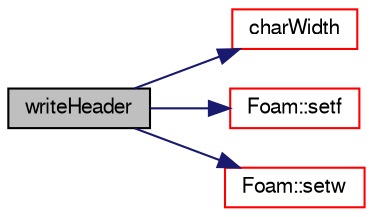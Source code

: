 digraph "writeHeader"
{
  bgcolor="transparent";
  edge [fontname="FreeSans",fontsize="10",labelfontname="FreeSans",labelfontsize="10"];
  node [fontname="FreeSans",fontsize="10",shape=record];
  rankdir="LR";
  Node1798 [label="writeHeader",height=0.2,width=0.4,color="black", fillcolor="grey75", style="filled", fontcolor="black"];
  Node1798 -> Node1799 [color="midnightblue",fontsize="10",style="solid",fontname="FreeSans"];
  Node1799 [label="charWidth",height=0.2,width=0.4,color="red",URL="$a26122.html#a45ae5ac43c2825d7d39acd8b37a3fd0b",tooltip="Return width of character stream output. "];
  Node1798 -> Node1805 [color="midnightblue",fontsize="10",style="solid",fontname="FreeSans"];
  Node1805 [label="Foam::setf",height=0.2,width=0.4,color="red",URL="$a21124.html#ad9410501ee55b47573e49137f4026098"];
  Node1798 -> Node1802 [color="midnightblue",fontsize="10",style="solid",fontname="FreeSans"];
  Node1802 [label="Foam::setw",height=0.2,width=0.4,color="red",URL="$a21124.html#a3318127f6f23246407ca749a0a0ea03c"];
}
